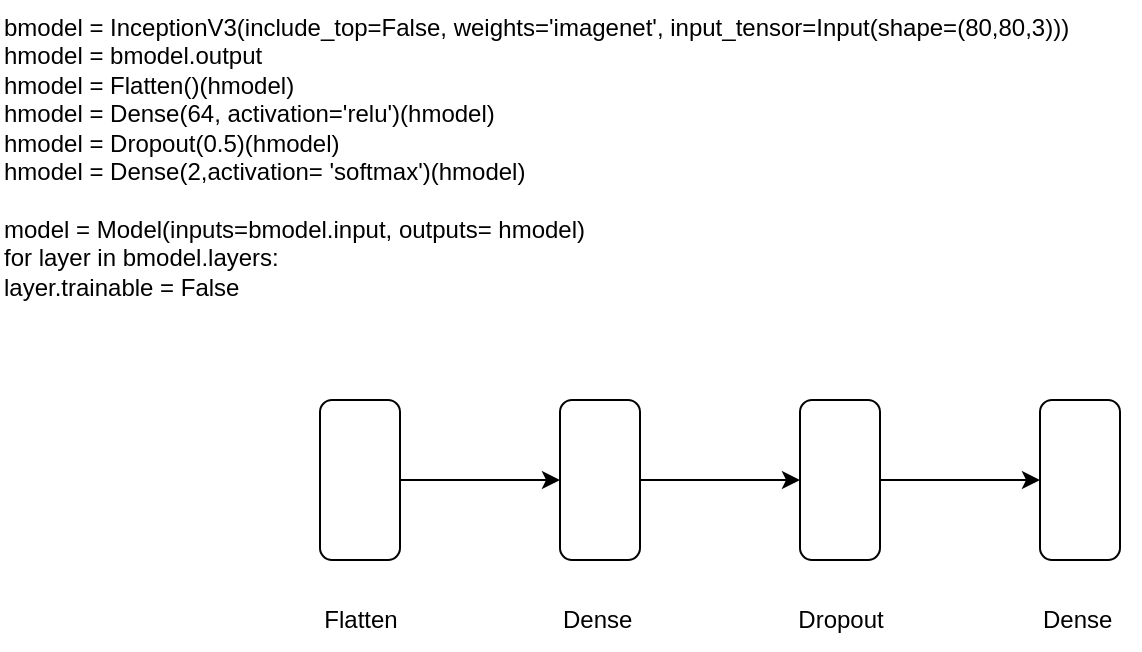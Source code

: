<mxfile version="20.2.3" type="device"><diagram id="IOoDsQzEBM_bq-9hfsCZ" name="Page-1"><mxGraphModel dx="825" dy="487" grid="1" gridSize="10" guides="1" tooltips="1" connect="1" arrows="1" fold="1" page="1" pageScale="1" pageWidth="900" pageHeight="1600" math="0" shadow="0"><root><mxCell id="0"/><mxCell id="1" parent="0"/><mxCell id="IybfcIhx_vwpr_CVn7C--1" value="bmodel = InceptionV3(include_top=False, weights='imagenet', input_tensor=Input(shape=(80,80,3)))&#13;&#10;hmodel = bmodel.output&#13;&#10;hmodel = Flatten()(hmodel)&#13;&#10;hmodel = Dense(64, activation='relu')(hmodel)&#13;&#10;hmodel = Dropout(0.5)(hmodel)&#13;&#10;hmodel = Dense(2,activation= 'softmax')(hmodel)&#13;&#10;&#13;&#10;model = Model(inputs=bmodel.input, outputs= hmodel)&#13;&#10;for layer in bmodel.layers:&#13;&#10;    layer.trainable = False" style="text;whiteSpace=wrap;html=1;" vertex="1" parent="1"><mxGeometry x="40" y="40" width="560" height="180" as="geometry"/></mxCell><mxCell id="IybfcIhx_vwpr_CVn7C--10" style="edgeStyle=orthogonalEdgeStyle;rounded=0;orthogonalLoop=1;jettySize=auto;html=1;" edge="1" parent="1" source="IybfcIhx_vwpr_CVn7C--2" target="IybfcIhx_vwpr_CVn7C--3"><mxGeometry relative="1" as="geometry"/></mxCell><mxCell id="IybfcIhx_vwpr_CVn7C--2" value="" style="rounded=1;whiteSpace=wrap;html=1;rotation=0;" vertex="1" parent="1"><mxGeometry x="200" y="240" width="40" height="80" as="geometry"/></mxCell><mxCell id="IybfcIhx_vwpr_CVn7C--11" style="edgeStyle=orthogonalEdgeStyle;rounded=0;orthogonalLoop=1;jettySize=auto;html=1;" edge="1" parent="1" source="IybfcIhx_vwpr_CVn7C--3" target="IybfcIhx_vwpr_CVn7C--4"><mxGeometry relative="1" as="geometry"/></mxCell><mxCell id="IybfcIhx_vwpr_CVn7C--3" value="" style="rounded=1;whiteSpace=wrap;html=1;rotation=0;" vertex="1" parent="1"><mxGeometry x="320" y="240" width="40" height="80" as="geometry"/></mxCell><mxCell id="IybfcIhx_vwpr_CVn7C--12" style="edgeStyle=orthogonalEdgeStyle;rounded=0;orthogonalLoop=1;jettySize=auto;html=1;" edge="1" parent="1" source="IybfcIhx_vwpr_CVn7C--4" target="IybfcIhx_vwpr_CVn7C--5"><mxGeometry relative="1" as="geometry"/></mxCell><mxCell id="IybfcIhx_vwpr_CVn7C--4" value="" style="rounded=1;whiteSpace=wrap;html=1;rotation=0;" vertex="1" parent="1"><mxGeometry x="440" y="240" width="40" height="80" as="geometry"/></mxCell><mxCell id="IybfcIhx_vwpr_CVn7C--5" value="" style="rounded=1;whiteSpace=wrap;html=1;rotation=0;" vertex="1" parent="1"><mxGeometry x="560" y="240" width="40" height="80" as="geometry"/></mxCell><mxCell id="IybfcIhx_vwpr_CVn7C--6" value="Flatten" style="text;html=1;align=center;verticalAlign=middle;resizable=0;points=[];autosize=1;strokeColor=none;fillColor=none;" vertex="1" parent="1"><mxGeometry x="190" y="335" width="60" height="30" as="geometry"/></mxCell><mxCell id="IybfcIhx_vwpr_CVn7C--7" value="Dense&amp;nbsp;" style="text;html=1;align=center;verticalAlign=middle;resizable=0;points=[];autosize=1;strokeColor=none;fillColor=none;" vertex="1" parent="1"><mxGeometry x="310" y="335" width="60" height="30" as="geometry"/></mxCell><mxCell id="IybfcIhx_vwpr_CVn7C--8" value="Dense&amp;nbsp;" style="text;html=1;align=center;verticalAlign=middle;resizable=0;points=[];autosize=1;strokeColor=none;fillColor=none;" vertex="1" parent="1"><mxGeometry x="550" y="335" width="60" height="30" as="geometry"/></mxCell><mxCell id="IybfcIhx_vwpr_CVn7C--9" value="Dropout" style="text;html=1;align=center;verticalAlign=middle;resizable=0;points=[];autosize=1;strokeColor=none;fillColor=none;" vertex="1" parent="1"><mxGeometry x="425" y="335" width="70" height="30" as="geometry"/></mxCell></root></mxGraphModel></diagram></mxfile>